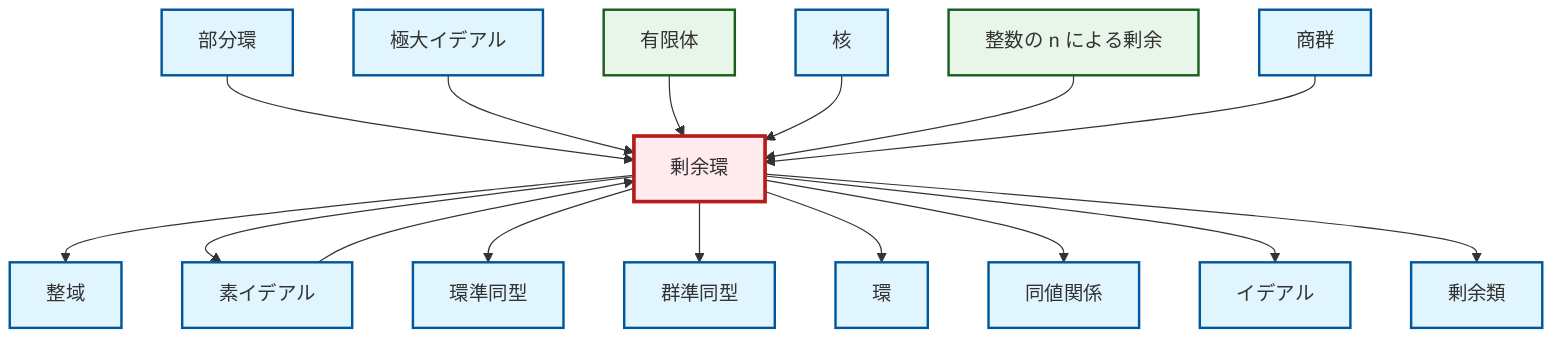 graph TD
    classDef definition fill:#e1f5fe,stroke:#01579b,stroke-width:2px
    classDef theorem fill:#f3e5f5,stroke:#4a148c,stroke-width:2px
    classDef axiom fill:#fff3e0,stroke:#e65100,stroke-width:2px
    classDef example fill:#e8f5e9,stroke:#1b5e20,stroke-width:2px
    classDef current fill:#ffebee,stroke:#b71c1c,stroke-width:3px
    def-equivalence-relation["同値関係"]:::definition
    def-quotient-group["商群"]:::definition
    ex-finite-field["有限体"]:::example
    def-maximal-ideal["極大イデアル"]:::definition
    def-coset["剰余類"]:::definition
    def-ideal["イデアル"]:::definition
    def-homomorphism["群準同型"]:::definition
    def-integral-domain["整域"]:::definition
    ex-quotient-integers-mod-n["整数の n による剰余"]:::example
    def-ring-homomorphism["環準同型"]:::definition
    def-prime-ideal["素イデアル"]:::definition
    def-subring["部分環"]:::definition
    def-quotient-ring["剰余環"]:::definition
    def-kernel["核"]:::definition
    def-ring["環"]:::definition
    def-subring --> def-quotient-ring
    def-quotient-ring --> def-integral-domain
    def-quotient-ring --> def-prime-ideal
    def-prime-ideal --> def-quotient-ring
    def-maximal-ideal --> def-quotient-ring
    ex-finite-field --> def-quotient-ring
    def-quotient-ring --> def-ring-homomorphism
    def-quotient-ring --> def-homomorphism
    def-quotient-ring --> def-ring
    def-kernel --> def-quotient-ring
    def-quotient-ring --> def-equivalence-relation
    ex-quotient-integers-mod-n --> def-quotient-ring
    def-quotient-group --> def-quotient-ring
    def-quotient-ring --> def-ideal
    def-quotient-ring --> def-coset
    class def-quotient-ring current